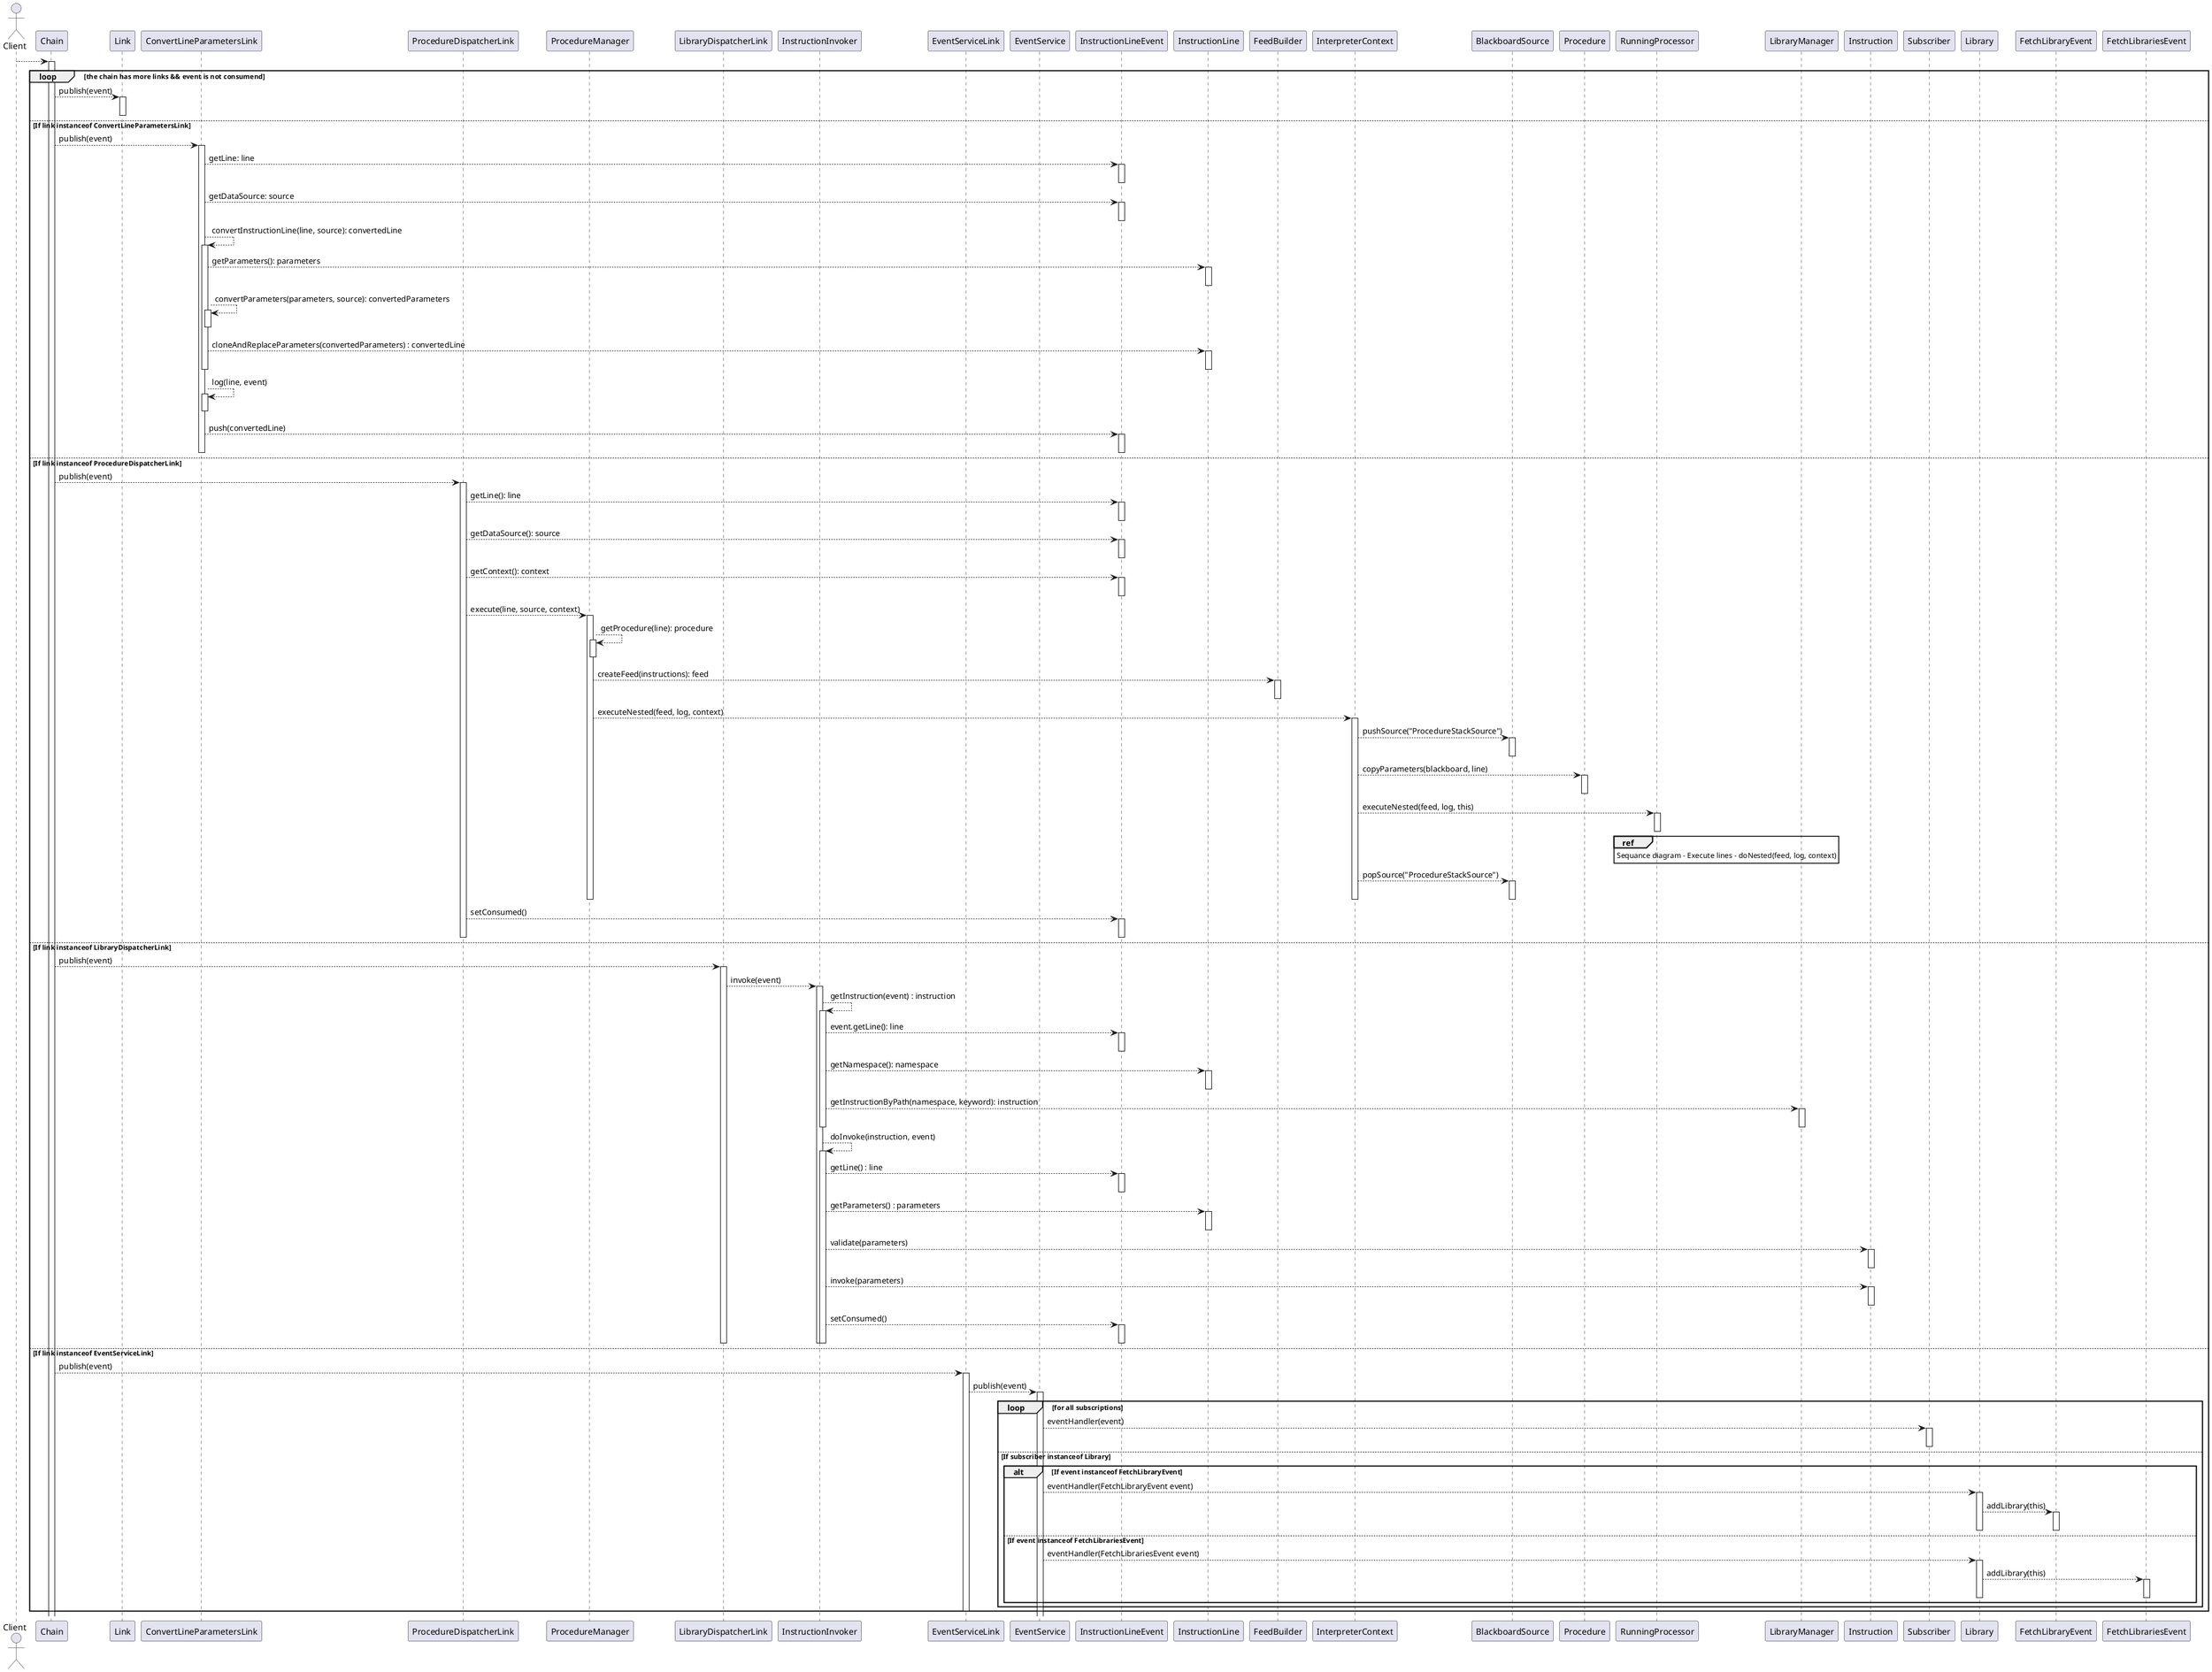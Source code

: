 @startuml
actor Client
participant Chain
participant Link
participant ConvertLineParametersLink
participant ProcedureDispatcherLink
participant ProcedureManager
participant LibraryDispatcherLink
participant InstructionInvoker
participant EventServiceLink
participant EventService

Client --> Chain
activate Chain
loop the chain has more links && event is not consumend
Chain --> Link: publish(event)
activate Link
deactivate Link
else If link instanceof ConvertLineParametersLink
Chain --> ConvertLineParametersLink: publish(event)
activate ConvertLineParametersLink

ConvertLineParametersLink --> InstructionLineEvent: getLine: line
activate InstructionLineEvent
deactivate InstructionLineEvent

ConvertLineParametersLink --> InstructionLineEvent: getDataSource: source
activate InstructionLineEvent
deactivate InstructionLineEvent

ConvertLineParametersLink --> ConvertLineParametersLink: convertInstructionLine(line, source): convertedLine
activate ConvertLineParametersLink

ConvertLineParametersLink --> InstructionLine: getParameters(): parameters
activate InstructionLine
deactivate InstructionLine

ConvertLineParametersLink --> ConvertLineParametersLink: convertParameters(parameters, source): convertedParameters
activate ConvertLineParametersLink
deactivate ConvertLineParametersLink

ConvertLineParametersLink --> InstructionLine: cloneAndReplaceParameters(convertedParameters) : convertedLine
activate InstructionLine
deactivate InstructionLine
deactivate ConvertLineParametersLink

ConvertLineParametersLink --> ConvertLineParametersLink: log(line, event)
activate ConvertLineParametersLink
deactivate ConvertLineParametersLink

ConvertLineParametersLink --> InstructionLineEvent: push(convertedLine)
activate InstructionLineEvent
deactivate InstructionLineEvent
deactivate ConvertLineParametersLink

else If link instanceof ProcedureDispatcherLink
Chain --> ProcedureDispatcherLink: publish(event)
activate ProcedureDispatcherLink
ProcedureDispatcherLink --> InstructionLineEvent: getLine(): line
activate InstructionLineEvent
deactivate InstructionLineEvent

ProcedureDispatcherLink --> InstructionLineEvent: getDataSource(): source
activate InstructionLineEvent
deactivate InstructionLineEvent

ProcedureDispatcherLink --> InstructionLineEvent: getContext(): context
activate InstructionLineEvent
deactivate InstructionLineEvent

ProcedureDispatcherLink --> ProcedureManager: execute(line, source, context)
activate ProcedureManager
ProcedureManager --> ProcedureManager: getProcedure(line): procedure
activate ProcedureManager
deactivate ProcedureManager

ProcedureManager --> FeedBuilder: createFeed(instructions): feed
activate FeedBuilder
deactivate FeedBuilder

ProcedureManager --> InterpreterContext: executeNested(feed, log, context)
activate InterpreterContext
InterpreterContext --> BlackboardSource: pushSource("ProcedureStackSource")
activate BlackboardSource
deactivate BlackboardSource

InterpreterContext --> Procedure: copyParameters(blackboard, line)
activate Procedure
deactivate Procedure

InterpreterContext --> RunningProcessor: executeNested(feed, log, this)
activate RunningProcessor
ref over RunningProcessor
    Sequance diagram - Execute lines - doNested(feed, log, context)
end
deactivate RunningProcessor

InterpreterContext --> BlackboardSource: popSource("ProcedureStackSource")
activate BlackboardSource
deactivate BlackboardSource
deactivate InterpreterContext
deactivate ProcedureManager

ProcedureDispatcherLink --> InstructionLineEvent: setConsumed()
activate InstructionLineEvent
deactivate InstructionLineEvent
deactivate ProcedureDispatcherLink


else If link instanceof LibraryDispatcherLink
Chain --> LibraryDispatcherLink: publish(event)
activate LibraryDispatcherLink
LibraryDispatcherLink --> InstructionInvoker: invoke(event)
activate InstructionInvoker
InstructionInvoker --> InstructionInvoker: getInstruction(event) : instruction
activate InstructionInvoker
InstructionInvoker --> InstructionLineEvent: event.getLine(): line
activate InstructionLineEvent
deactivate InstructionLineEvent

InstructionInvoker --> InstructionLine: getNamespace(): namespace
activate InstructionLine
deactivate InstructionLine

InstructionInvoker --> LibraryManager: getInstructionByPath(namespace, keyword): instruction
activate LibraryManager
deactivate LibraryManager
deactivate InstructionInvoker

InstructionInvoker --> InstructionInvoker: doInvoke(instruction, event)
activate InstructionInvoker

InstructionInvoker --> InstructionLineEvent: getLine() : line
activate InstructionLineEvent
deactivate InstructionLineEvent

InstructionInvoker --> InstructionLine: getParameters() : parameters
activate InstructionLine
deactivate InstructionLine

InstructionInvoker --> Instruction: validate(parameters)
activate Instruction
deactivate Instruction

InstructionInvoker --> Instruction: invoke(parameters)
activate Instruction
deactivate Instruction

InstructionInvoker --> InstructionLineEvent: setConsumed()
activate InstructionLineEvent
deactivate InstructionLineEvent
deactivate InstructionInvoker
deactivate InstructionInvoker
deactivate LibraryDispatcherLink


else If link instanceof EventServiceLink
Chain --> EventServiceLink: publish(event)
activate EventServiceLink

EventServiceLink --> EventService: publish(event)
activate EventService
loop for all subscriptions
EventService --> Subscriber: eventHandler(event)
activate Subscriber
deactivate Subscriber

else If subscriber instanceof Library
alt If event instanceof FetchLibraryEvent
EventService --> Library:eventHandler(FetchLibraryEvent event)
activate Library
Library --> FetchLibraryEvent: addLibrary(this)
activate FetchLibraryEvent
deactivate FetchLibraryEvent
deactivate Library

else If event instanceof FetchLibrariesEvent
EventService --> Library:eventHandler(FetchLibrariesEvent event)
activate Library
Library --> FetchLibrariesEvent: addLibrary(this)
activate FetchLibrariesEvent
deactivate FetchLibrariesEvent
deactivate Library
end
end
deactivate EventServiceLink
end
@enduml

